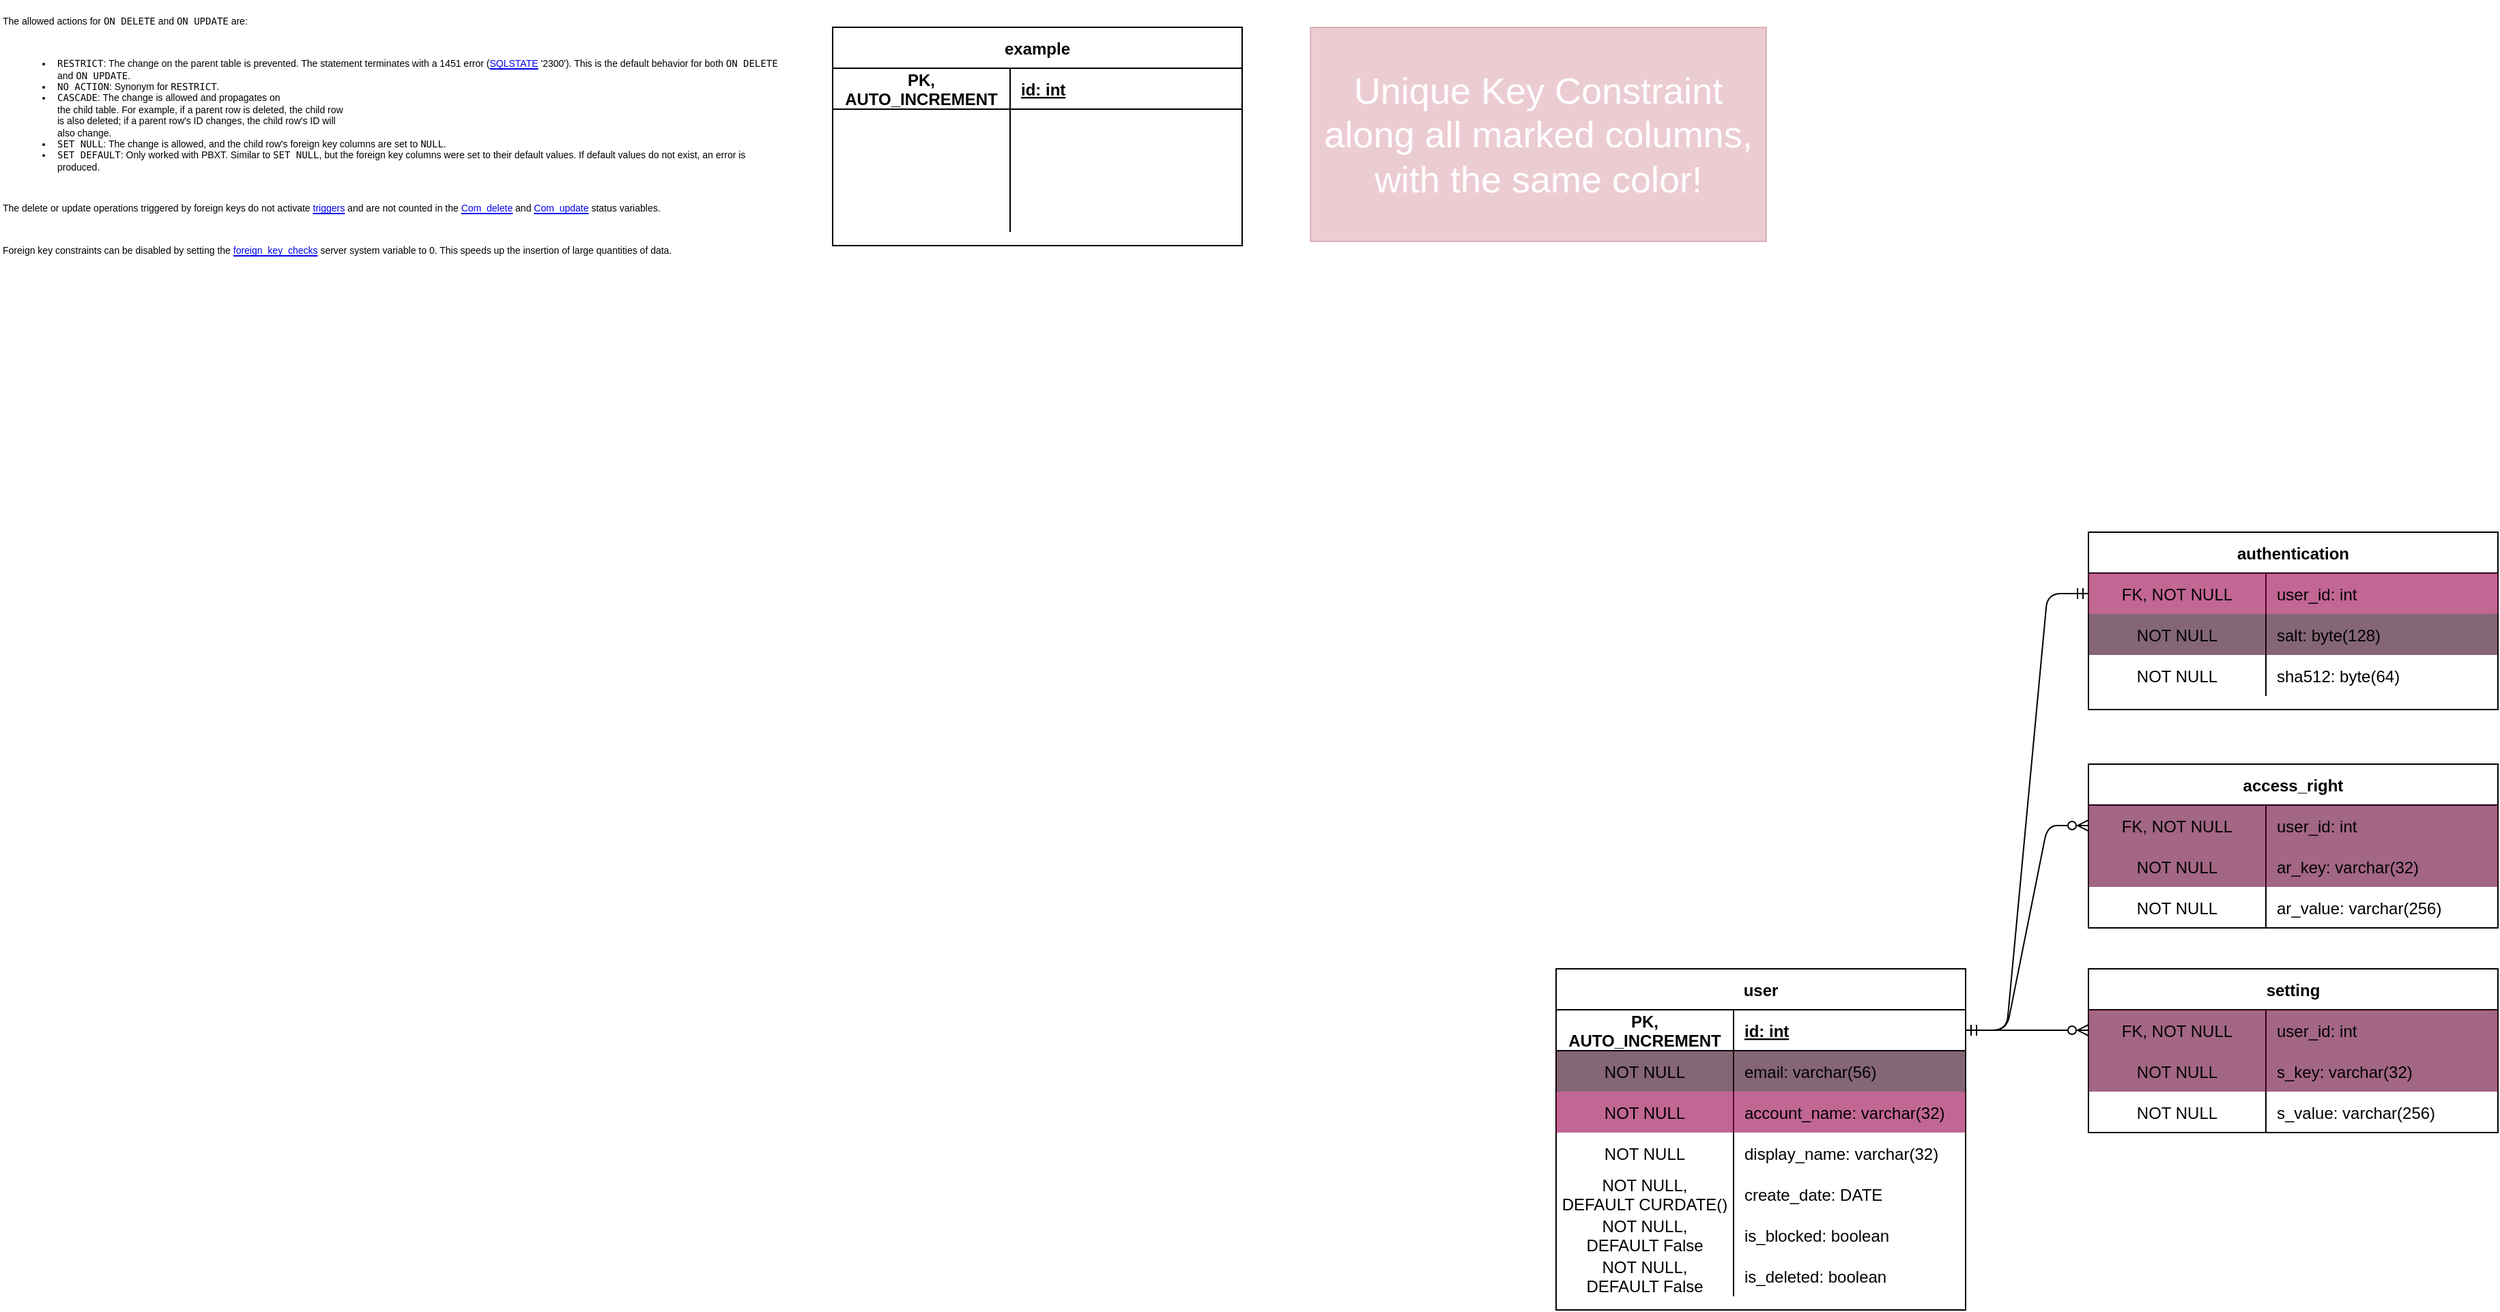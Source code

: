 <mxfile version="14.6.13" type="device"><diagram id="x_R2JpvA1aZ8lOSsyFBb" name="Page-1"><mxGraphModel dx="4642" dy="3376" grid="1" gridSize="10" guides="1" tooltips="1" connect="1" arrows="1" fold="1" page="1" pageScale="1" pageWidth="850" pageHeight="1100" math="0" shadow="0"><root><mxCell id="0"/><mxCell id="1" parent="0"/><mxCell id="do91lJ9aOC8DCXNRdvZz-1" value="example" style="shape=table;startSize=30;container=1;collapsible=1;childLayout=tableLayout;fixedRows=1;rowLines=0;fontStyle=1;align=center;resizeLast=1;fillColor=none;" parent="1" vertex="1"><mxGeometry x="-1040" y="-1450" width="300" height="160" as="geometry"/></mxCell><mxCell id="do91lJ9aOC8DCXNRdvZz-2" value="" style="shape=partialRectangle;collapsible=0;dropTarget=0;pointerEvents=0;fillColor=none;top=0;left=0;bottom=1;right=0;points=[[0,0.5],[1,0.5]];portConstraint=eastwest;" parent="do91lJ9aOC8DCXNRdvZz-1" vertex="1"><mxGeometry y="30" width="300" height="30" as="geometry"/></mxCell><mxCell id="do91lJ9aOC8DCXNRdvZz-3" value="PK,&#10;AUTO_INCREMENT" style="shape=partialRectangle;connectable=0;fillColor=none;top=0;left=0;bottom=0;right=0;fontStyle=1;overflow=hidden;" parent="do91lJ9aOC8DCXNRdvZz-2" vertex="1"><mxGeometry width="130" height="30" as="geometry"/></mxCell><mxCell id="do91lJ9aOC8DCXNRdvZz-4" value="id: int" style="shape=partialRectangle;connectable=0;fillColor=none;top=0;left=0;bottom=0;right=0;align=left;spacingLeft=6;fontStyle=5;overflow=hidden;" parent="do91lJ9aOC8DCXNRdvZz-2" vertex="1"><mxGeometry x="130" width="170" height="30" as="geometry"/></mxCell><mxCell id="do91lJ9aOC8DCXNRdvZz-5" value="" style="shape=partialRectangle;collapsible=0;dropTarget=0;pointerEvents=0;fillColor=none;top=0;left=0;bottom=0;right=0;points=[[0,0.5],[1,0.5]];portConstraint=eastwest;" parent="do91lJ9aOC8DCXNRdvZz-1" vertex="1"><mxGeometry y="60" width="300" height="30" as="geometry"/></mxCell><mxCell id="do91lJ9aOC8DCXNRdvZz-6" value="" style="shape=partialRectangle;connectable=0;fillColor=none;top=0;left=0;bottom=0;right=0;editable=1;overflow=hidden;" parent="do91lJ9aOC8DCXNRdvZz-5" vertex="1"><mxGeometry width="130" height="30" as="geometry"/></mxCell><mxCell id="do91lJ9aOC8DCXNRdvZz-7" value="" style="shape=partialRectangle;connectable=0;fillColor=none;top=0;left=0;bottom=0;right=0;align=left;spacingLeft=6;overflow=hidden;" parent="do91lJ9aOC8DCXNRdvZz-5" vertex="1"><mxGeometry x="130" width="170" height="30" as="geometry"/></mxCell><mxCell id="do91lJ9aOC8DCXNRdvZz-8" value="" style="shape=partialRectangle;collapsible=0;dropTarget=0;pointerEvents=0;fillColor=none;top=0;left=0;bottom=0;right=0;points=[[0,0.5],[1,0.5]];portConstraint=eastwest;" parent="do91lJ9aOC8DCXNRdvZz-1" vertex="1"><mxGeometry y="90" width="300" height="30" as="geometry"/></mxCell><mxCell id="do91lJ9aOC8DCXNRdvZz-9" value="" style="shape=partialRectangle;connectable=0;fillColor=none;top=0;left=0;bottom=0;right=0;editable=1;overflow=hidden;" parent="do91lJ9aOC8DCXNRdvZz-8" vertex="1"><mxGeometry width="130" height="30" as="geometry"/></mxCell><mxCell id="do91lJ9aOC8DCXNRdvZz-10" value="" style="shape=partialRectangle;connectable=0;fillColor=none;top=0;left=0;bottom=0;right=0;align=left;spacingLeft=6;overflow=hidden;" parent="do91lJ9aOC8DCXNRdvZz-8" vertex="1"><mxGeometry x="130" width="170" height="30" as="geometry"/></mxCell><mxCell id="do91lJ9aOC8DCXNRdvZz-11" value="" style="shape=partialRectangle;collapsible=0;dropTarget=0;pointerEvents=0;fillColor=none;top=0;left=0;bottom=0;right=0;points=[[0,0.5],[1,0.5]];portConstraint=eastwest;" parent="do91lJ9aOC8DCXNRdvZz-1" vertex="1"><mxGeometry y="120" width="300" height="30" as="geometry"/></mxCell><mxCell id="do91lJ9aOC8DCXNRdvZz-12" value="" style="shape=partialRectangle;connectable=0;fillColor=none;top=0;left=0;bottom=0;right=0;editable=1;overflow=hidden;" parent="do91lJ9aOC8DCXNRdvZz-11" vertex="1"><mxGeometry width="130" height="30" as="geometry"/></mxCell><mxCell id="do91lJ9aOC8DCXNRdvZz-13" value="" style="shape=partialRectangle;connectable=0;fillColor=none;top=0;left=0;bottom=0;right=0;align=left;spacingLeft=6;overflow=hidden;" parent="do91lJ9aOC8DCXNRdvZz-11" vertex="1"><mxGeometry x="130" width="170" height="30" as="geometry"/></mxCell><mxCell id="do91lJ9aOC8DCXNRdvZz-14" value="user" style="shape=table;startSize=30;container=1;collapsible=1;childLayout=tableLayout;fixedRows=1;rowLines=0;fontStyle=1;align=center;resizeLast=1;fillColor=none;" parent="1" vertex="1"><mxGeometry x="-510" y="-760" width="300" height="250" as="geometry"/></mxCell><mxCell id="do91lJ9aOC8DCXNRdvZz-15" value="" style="shape=partialRectangle;collapsible=0;dropTarget=0;pointerEvents=0;fillColor=none;top=0;left=0;bottom=1;right=0;points=[[0,0.5],[1,0.5]];portConstraint=eastwest;" parent="do91lJ9aOC8DCXNRdvZz-14" vertex="1"><mxGeometry y="30" width="300" height="30" as="geometry"/></mxCell><mxCell id="do91lJ9aOC8DCXNRdvZz-16" value="PK,&#10;AUTO_INCREMENT" style="shape=partialRectangle;connectable=0;fillColor=none;top=0;left=0;bottom=0;right=0;fontStyle=1;overflow=hidden;" parent="do91lJ9aOC8DCXNRdvZz-15" vertex="1"><mxGeometry width="130" height="30" as="geometry"/></mxCell><mxCell id="do91lJ9aOC8DCXNRdvZz-17" value="id: int" style="shape=partialRectangle;connectable=0;fillColor=none;top=0;left=0;bottom=0;right=0;align=left;spacingLeft=6;fontStyle=5;overflow=hidden;" parent="do91lJ9aOC8DCXNRdvZz-15" vertex="1"><mxGeometry x="130" width="170" height="30" as="geometry"/></mxCell><mxCell id="do91lJ9aOC8DCXNRdvZz-18" value="" style="shape=partialRectangle;collapsible=0;dropTarget=0;pointerEvents=0;fillColor=none;top=0;left=0;bottom=0;right=0;points=[[0,0.5],[1,0.5]];portConstraint=eastwest;" parent="do91lJ9aOC8DCXNRdvZz-14" vertex="1"><mxGeometry y="60" width="300" height="30" as="geometry"/></mxCell><mxCell id="do91lJ9aOC8DCXNRdvZz-19" value="NOT NULL" style="shape=partialRectangle;connectable=0;top=0;left=0;bottom=0;right=0;editable=1;overflow=hidden;fillColor=#33001A;fillOpacity=60;" parent="do91lJ9aOC8DCXNRdvZz-18" vertex="1"><mxGeometry width="130" height="30" as="geometry"/></mxCell><mxCell id="do91lJ9aOC8DCXNRdvZz-20" value="email: varchar(56)" style="shape=partialRectangle;connectable=0;top=0;left=0;bottom=0;right=0;align=left;spacingLeft=6;overflow=hidden;fillColor=#33001A;fillOpacity=60;" parent="do91lJ9aOC8DCXNRdvZz-18" vertex="1"><mxGeometry x="130" width="170" height="30" as="geometry"/></mxCell><mxCell id="do91lJ9aOC8DCXNRdvZz-21" value="" style="shape=partialRectangle;collapsible=0;dropTarget=0;pointerEvents=0;fillColor=none;top=0;left=0;bottom=0;right=0;points=[[0,0.5],[1,0.5]];portConstraint=eastwest;" parent="do91lJ9aOC8DCXNRdvZz-14" vertex="1"><mxGeometry y="90" width="300" height="30" as="geometry"/></mxCell><mxCell id="do91lJ9aOC8DCXNRdvZz-22" value="NOT NULL" style="shape=partialRectangle;connectable=0;top=0;left=0;bottom=0;right=0;editable=1;overflow=hidden;fillOpacity=60;fillColor=#99004D;" parent="do91lJ9aOC8DCXNRdvZz-21" vertex="1"><mxGeometry width="130" height="30" as="geometry"/></mxCell><mxCell id="do91lJ9aOC8DCXNRdvZz-23" value="account_name: varchar(32)" style="shape=partialRectangle;connectable=0;top=0;left=0;bottom=0;right=0;align=left;spacingLeft=6;overflow=hidden;fillOpacity=60;fillColor=#99004D;" parent="do91lJ9aOC8DCXNRdvZz-21" vertex="1"><mxGeometry x="130" width="170" height="30" as="geometry"/></mxCell><mxCell id="do91lJ9aOC8DCXNRdvZz-24" value="" style="shape=partialRectangle;collapsible=0;dropTarget=0;pointerEvents=0;fillColor=none;top=0;left=0;bottom=0;right=0;points=[[0,0.5],[1,0.5]];portConstraint=eastwest;" parent="do91lJ9aOC8DCXNRdvZz-14" vertex="1"><mxGeometry y="120" width="300" height="30" as="geometry"/></mxCell><mxCell id="do91lJ9aOC8DCXNRdvZz-25" value="NOT NULL" style="shape=partialRectangle;connectable=0;fillColor=none;top=0;left=0;bottom=0;right=0;editable=1;overflow=hidden;" parent="do91lJ9aOC8DCXNRdvZz-24" vertex="1"><mxGeometry width="130" height="30" as="geometry"/></mxCell><mxCell id="do91lJ9aOC8DCXNRdvZz-26" value="display_name: varchar(32)" style="shape=partialRectangle;connectable=0;fillColor=none;top=0;left=0;bottom=0;right=0;align=left;spacingLeft=6;overflow=hidden;" parent="do91lJ9aOC8DCXNRdvZz-24" vertex="1"><mxGeometry x="130" width="170" height="30" as="geometry"/></mxCell><mxCell id="do91lJ9aOC8DCXNRdvZz-30" value="" style="shape=partialRectangle;collapsible=0;dropTarget=0;pointerEvents=0;fillColor=none;top=0;left=0;bottom=0;right=0;points=[[0,0.5],[1,0.5]];portConstraint=eastwest;" parent="do91lJ9aOC8DCXNRdvZz-14" vertex="1"><mxGeometry y="150" width="300" height="30" as="geometry"/></mxCell><mxCell id="do91lJ9aOC8DCXNRdvZz-31" value="NOT NULL,&#10;DEFAULT CURDATE()" style="shape=partialRectangle;connectable=0;fillColor=none;top=0;left=0;bottom=0;right=0;editable=1;overflow=hidden;" parent="do91lJ9aOC8DCXNRdvZz-30" vertex="1"><mxGeometry width="130" height="30" as="geometry"/></mxCell><mxCell id="do91lJ9aOC8DCXNRdvZz-32" value="create_date: DATE" style="shape=partialRectangle;connectable=0;fillColor=none;top=0;left=0;bottom=0;right=0;align=left;spacingLeft=6;overflow=hidden;" parent="do91lJ9aOC8DCXNRdvZz-30" vertex="1"><mxGeometry x="130" width="170" height="30" as="geometry"/></mxCell><mxCell id="do91lJ9aOC8DCXNRdvZz-33" value="" style="shape=partialRectangle;collapsible=0;dropTarget=0;pointerEvents=0;fillColor=none;top=0;left=0;bottom=0;right=0;points=[[0,0.5],[1,0.5]];portConstraint=eastwest;" parent="do91lJ9aOC8DCXNRdvZz-14" vertex="1"><mxGeometry y="180" width="300" height="30" as="geometry"/></mxCell><mxCell id="do91lJ9aOC8DCXNRdvZz-34" value="NOT NULL,&#10;DEFAULT False" style="shape=partialRectangle;connectable=0;fillColor=none;top=0;left=0;bottom=0;right=0;editable=1;overflow=hidden;" parent="do91lJ9aOC8DCXNRdvZz-33" vertex="1"><mxGeometry width="130" height="30" as="geometry"/></mxCell><mxCell id="do91lJ9aOC8DCXNRdvZz-35" value="is_blocked: boolean" style="shape=partialRectangle;connectable=0;fillColor=none;top=0;left=0;bottom=0;right=0;align=left;spacingLeft=6;overflow=hidden;" parent="do91lJ9aOC8DCXNRdvZz-33" vertex="1"><mxGeometry x="130" width="170" height="30" as="geometry"/></mxCell><mxCell id="do91lJ9aOC8DCXNRdvZz-36" value="" style="shape=partialRectangle;collapsible=0;dropTarget=0;pointerEvents=0;fillColor=none;top=0;left=0;bottom=0;right=0;points=[[0,0.5],[1,0.5]];portConstraint=eastwest;" parent="do91lJ9aOC8DCXNRdvZz-14" vertex="1"><mxGeometry y="210" width="300" height="30" as="geometry"/></mxCell><mxCell id="do91lJ9aOC8DCXNRdvZz-37" value="NOT NULL,&#10;DEFAULT False" style="shape=partialRectangle;connectable=0;fillColor=none;top=0;left=0;bottom=0;right=0;editable=1;overflow=hidden;" parent="do91lJ9aOC8DCXNRdvZz-36" vertex="1"><mxGeometry width="130" height="30" as="geometry"/></mxCell><mxCell id="do91lJ9aOC8DCXNRdvZz-38" value="is_deleted: boolean" style="shape=partialRectangle;connectable=0;fillColor=none;top=0;left=0;bottom=0;right=0;align=left;spacingLeft=6;overflow=hidden;" parent="do91lJ9aOC8DCXNRdvZz-36" vertex="1"><mxGeometry x="130" width="170" height="30" as="geometry"/></mxCell><mxCell id="do91lJ9aOC8DCXNRdvZz-39" value="authentication" style="shape=table;startSize=30;container=1;collapsible=1;childLayout=tableLayout;fixedRows=1;rowLines=0;fontStyle=1;align=center;resizeLast=1;fillColor=none;" parent="1" vertex="1"><mxGeometry x="-120" y="-1080" width="300" height="130" as="geometry"/></mxCell><mxCell id="do91lJ9aOC8DCXNRdvZz-43" value="" style="shape=partialRectangle;collapsible=0;dropTarget=0;pointerEvents=0;fillColor=none;top=0;left=0;bottom=0;right=0;points=[[0,0.5],[1,0.5]];portConstraint=eastwest;" parent="do91lJ9aOC8DCXNRdvZz-39" vertex="1"><mxGeometry y="30" width="300" height="30" as="geometry"/></mxCell><mxCell id="do91lJ9aOC8DCXNRdvZz-44" value="FK, NOT NULL" style="shape=partialRectangle;connectable=0;top=0;left=0;bottom=0;right=0;editable=1;overflow=hidden;fillOpacity=60;fillColor=#99004D;" parent="do91lJ9aOC8DCXNRdvZz-43" vertex="1"><mxGeometry width="130" height="30" as="geometry"/></mxCell><mxCell id="do91lJ9aOC8DCXNRdvZz-45" value="user_id: int" style="shape=partialRectangle;connectable=0;top=0;left=0;bottom=0;right=0;align=left;spacingLeft=6;overflow=hidden;fillOpacity=60;fillColor=#99004D;" parent="do91lJ9aOC8DCXNRdvZz-43" vertex="1"><mxGeometry x="130" width="170" height="30" as="geometry"/></mxCell><mxCell id="do91lJ9aOC8DCXNRdvZz-49" value="" style="shape=partialRectangle;collapsible=0;dropTarget=0;pointerEvents=0;fillColor=none;top=0;left=0;bottom=0;right=0;points=[[0,0.5],[1,0.5]];portConstraint=eastwest;" parent="do91lJ9aOC8DCXNRdvZz-39" vertex="1"><mxGeometry y="60" width="300" height="30" as="geometry"/></mxCell><mxCell id="do91lJ9aOC8DCXNRdvZz-50" value="NOT NULL" style="shape=partialRectangle;connectable=0;top=0;left=0;bottom=0;right=0;editable=1;overflow=hidden;fillColor=#33001A;fillOpacity=60;" parent="do91lJ9aOC8DCXNRdvZz-49" vertex="1"><mxGeometry width="130" height="30" as="geometry"/></mxCell><mxCell id="do91lJ9aOC8DCXNRdvZz-51" value="salt: byte(128)" style="shape=partialRectangle;connectable=0;top=0;left=0;bottom=0;right=0;align=left;spacingLeft=6;overflow=hidden;fillColor=#33001A;fillOpacity=60;" parent="do91lJ9aOC8DCXNRdvZz-49" vertex="1"><mxGeometry x="130" width="170" height="30" as="geometry"/></mxCell><mxCell id="do91lJ9aOC8DCXNRdvZz-52" value="" style="shape=partialRectangle;collapsible=0;dropTarget=0;pointerEvents=0;fillColor=none;top=0;left=0;bottom=0;right=0;points=[[0,0.5],[1,0.5]];portConstraint=eastwest;" parent="do91lJ9aOC8DCXNRdvZz-39" vertex="1"><mxGeometry y="90" width="300" height="30" as="geometry"/></mxCell><mxCell id="do91lJ9aOC8DCXNRdvZz-53" value="NOT NULL" style="shape=partialRectangle;connectable=0;fillColor=none;top=0;left=0;bottom=0;right=0;editable=1;overflow=hidden;" parent="do91lJ9aOC8DCXNRdvZz-52" vertex="1"><mxGeometry width="130" height="30" as="geometry"/></mxCell><mxCell id="do91lJ9aOC8DCXNRdvZz-54" value="sha512: byte(64)" style="shape=partialRectangle;connectable=0;fillColor=none;top=0;left=0;bottom=0;right=0;align=left;spacingLeft=6;overflow=hidden;" parent="do91lJ9aOC8DCXNRdvZz-52" vertex="1"><mxGeometry x="130" width="170" height="30" as="geometry"/></mxCell><mxCell id="do91lJ9aOC8DCXNRdvZz-61" value="" style="edgeStyle=entityRelationEdgeStyle;fontSize=12;html=1;endArrow=ERmandOne;endFill=0;startArrow=ERmandOne;startFill=0;entryX=1;entryY=0.5;entryDx=0;entryDy=0;exitX=0;exitY=0.5;exitDx=0;exitDy=0;" parent="1" source="do91lJ9aOC8DCXNRdvZz-43" target="do91lJ9aOC8DCXNRdvZz-15" edge="1"><mxGeometry width="100" height="100" relative="1" as="geometry"><mxPoint x="-680" y="-580" as="sourcePoint"/><mxPoint x="-580" y="-680" as="targetPoint"/></mxGeometry></mxCell><mxCell id="do91lJ9aOC8DCXNRdvZz-63" value="&lt;p style=&quot;font-size: 7px;&quot;&gt;The allowed actions for &lt;code style=&quot;font-size: 7px;&quot;&gt;ON DELETE&lt;/code&gt; and &lt;code style=&quot;font-size: 7px;&quot;&gt;ON UPDATE&lt;/code&gt; are:&lt;/p&gt;&lt;br style=&quot;font-size: 7px;&quot;&gt;&lt;ul style=&quot;font-size: 7px;&quot;&gt;&lt;li style=&quot;font-size: 7px;&quot;&gt;&lt;code style=&quot;font-size: 7px;&quot;&gt;RESTRICT&lt;/code&gt;: The change on the parent table is prevented. The statement terminates with a 1451 error (&lt;a href=&quot;https://mariadb.com/kb/en/sqlstate/&quot; style=&quot;font-size: 7px;&quot;&gt;SQLSTATE&lt;/a&gt; '2300'). This is the default behavior for both &lt;code style=&quot;font-size: 7px;&quot;&gt;ON DELETE&lt;/code&gt; and &lt;code style=&quot;font-size: 7px;&quot;&gt;ON UPDATE&lt;/code&gt;.&lt;br style=&quot;font-size: 7px;&quot;&gt;&lt;/li&gt;&lt;li style=&quot;font-size: 7px;&quot;&gt;&lt;code style=&quot;font-size: 7px;&quot;&gt;NO ACTION&lt;/code&gt;: Synonym for &lt;code style=&quot;font-size: 7px;&quot;&gt;RESTRICT&lt;/code&gt;.&lt;br style=&quot;font-size: 7px;&quot;&gt;&lt;/li&gt;&lt;li style=&quot;font-size: 7px;&quot;&gt;&lt;code style=&quot;font-size: 7px;&quot;&gt;CASCADE&lt;/code&gt;: The change is allowed and propagates on &lt;br style=&quot;font-size: 7px;&quot;&gt;the child table. For example, if a parent row is deleted, the child row &lt;br style=&quot;font-size: 7px;&quot;&gt;is also deleted; if a parent row's ID changes, the child row's ID will &lt;br style=&quot;font-size: 7px;&quot;&gt;also change.&lt;br style=&quot;font-size: 7px;&quot;&gt;&lt;/li&gt;&lt;li style=&quot;font-size: 7px;&quot;&gt;&lt;code style=&quot;font-size: 7px;&quot;&gt;SET NULL&lt;/code&gt;: The change is allowed, and the child row's foreign key columns are set to &lt;code style=&quot;font-size: 7px;&quot;&gt;NULL&lt;/code&gt;.&lt;br style=&quot;font-size: 7px;&quot;&gt;&lt;/li&gt;&lt;li style=&quot;font-size: 7px;&quot;&gt;&lt;code style=&quot;font-size: 7px;&quot;&gt;SET DEFAULT&lt;/code&gt;: Only worked with PBXT. Similar to &lt;code style=&quot;font-size: 7px;&quot;&gt;SET NULL&lt;/code&gt;, but the foreign key columns were set to their default values. If default values do not exist, an error is produced.&lt;br style=&quot;font-size: 7px;&quot;&gt;&lt;/li&gt;&lt;/ul&gt;&lt;br style=&quot;font-size: 7px;&quot;&gt;&lt;p style=&quot;font-size: 7px;&quot;&gt;The delete or update operations triggered by foreign keys do not activate &lt;a href=&quot;https://mariadb.com/kb/en/triggers/&quot; style=&quot;font-size: 7px;&quot;&gt;triggers&lt;/a&gt; and are not counted in the &lt;a href=&quot;https://mariadb.com/kb/en/server-status-variables/#com_delete&quot; style=&quot;font-size: 7px;&quot;&gt;Com_delete&lt;/a&gt; and &lt;a href=&quot;https://mariadb.com/kb/en/server-status-variables/#com_update&quot; style=&quot;font-size: 7px;&quot;&gt;Com_update&lt;/a&gt; status variables.&lt;/p&gt;&lt;br style=&quot;font-size: 7px;&quot;&gt;&lt;p style=&quot;font-size: 7px;&quot;&gt;Foreign key constraints can be disabled by setting the &lt;a href=&quot;https://mariadb.com/kb/en/server-system-variables/#foreign_key_checks&quot; style=&quot;font-size: 7px;&quot;&gt;foreign_key_checks&lt;/a&gt; server system variable to 0. This speeds up the insertion of large quantities of data.&lt;/p&gt;" style="text;html=1;strokeColor=none;fillColor=none;align=left;verticalAlign=middle;whiteSpace=wrap;rounded=0;fontSize=7;" parent="1" vertex="1"><mxGeometry x="-1650" y="-1470" width="570" height="200" as="geometry"/></mxCell><mxCell id="do91lJ9aOC8DCXNRdvZz-64" value="setting" style="shape=table;startSize=30;container=1;collapsible=1;childLayout=tableLayout;fixedRows=1;rowLines=0;fontStyle=1;align=center;resizeLast=1;fillColor=none;" parent="1" vertex="1"><mxGeometry x="-120" y="-760" width="300" height="120" as="geometry"/></mxCell><mxCell id="do91lJ9aOC8DCXNRdvZz-68" value="" style="shape=partialRectangle;collapsible=0;dropTarget=0;pointerEvents=0;fillColor=none;top=0;left=0;bottom=0;right=0;points=[[0,0.5],[1,0.5]];portConstraint=eastwest;" parent="do91lJ9aOC8DCXNRdvZz-64" vertex="1"><mxGeometry y="30" width="300" height="30" as="geometry"/></mxCell><mxCell id="do91lJ9aOC8DCXNRdvZz-69" value="FK, NOT NULL" style="shape=partialRectangle;connectable=0;top=0;left=0;bottom=0;right=0;editable=1;overflow=hidden;fillOpacity=60;fillColor=#660033;" parent="do91lJ9aOC8DCXNRdvZz-68" vertex="1"><mxGeometry width="130" height="30" as="geometry"/></mxCell><mxCell id="do91lJ9aOC8DCXNRdvZz-70" value="user_id: int" style="shape=partialRectangle;connectable=0;top=0;left=0;bottom=0;right=0;align=left;spacingLeft=6;overflow=hidden;fillOpacity=60;fillColor=#660033;" parent="do91lJ9aOC8DCXNRdvZz-68" vertex="1"><mxGeometry x="130" width="170" height="30" as="geometry"/></mxCell><mxCell id="do91lJ9aOC8DCXNRdvZz-71" value="" style="shape=partialRectangle;collapsible=0;dropTarget=0;pointerEvents=0;fillColor=none;top=0;left=0;bottom=0;right=0;points=[[0,0.5],[1,0.5]];portConstraint=eastwest;" parent="do91lJ9aOC8DCXNRdvZz-64" vertex="1"><mxGeometry y="60" width="300" height="30" as="geometry"/></mxCell><mxCell id="do91lJ9aOC8DCXNRdvZz-72" value="NOT NULL" style="shape=partialRectangle;connectable=0;top=0;left=0;bottom=0;right=0;editable=1;overflow=hidden;fillOpacity=60;fillColor=#660033;" parent="do91lJ9aOC8DCXNRdvZz-71" vertex="1"><mxGeometry width="130" height="30" as="geometry"/></mxCell><mxCell id="do91lJ9aOC8DCXNRdvZz-73" value="s_key: varchar(32)" style="shape=partialRectangle;connectable=0;top=0;left=0;bottom=0;right=0;align=left;spacingLeft=6;overflow=hidden;fillOpacity=60;fillColor=#660033;" parent="do91lJ9aOC8DCXNRdvZz-71" vertex="1"><mxGeometry x="130" width="170" height="30" as="geometry"/></mxCell><mxCell id="do91lJ9aOC8DCXNRdvZz-74" value="" style="shape=partialRectangle;collapsible=0;dropTarget=0;pointerEvents=0;fillColor=none;top=0;left=0;bottom=0;right=0;points=[[0,0.5],[1,0.5]];portConstraint=eastwest;" parent="do91lJ9aOC8DCXNRdvZz-64" vertex="1"><mxGeometry y="90" width="300" height="30" as="geometry"/></mxCell><mxCell id="do91lJ9aOC8DCXNRdvZz-75" value="NOT NULL" style="shape=partialRectangle;connectable=0;fillColor=none;top=0;left=0;bottom=0;right=0;editable=1;overflow=hidden;" parent="do91lJ9aOC8DCXNRdvZz-74" vertex="1"><mxGeometry width="130" height="30" as="geometry"/></mxCell><mxCell id="do91lJ9aOC8DCXNRdvZz-76" value="s_value: varchar(256)" style="shape=partialRectangle;connectable=0;fillColor=none;top=0;left=0;bottom=0;right=0;align=left;spacingLeft=6;overflow=hidden;" parent="do91lJ9aOC8DCXNRdvZz-74" vertex="1"><mxGeometry x="130" width="170" height="30" as="geometry"/></mxCell><mxCell id="do91lJ9aOC8DCXNRdvZz-77" value="access_right" style="shape=table;startSize=30;container=1;collapsible=1;childLayout=tableLayout;fixedRows=1;rowLines=0;fontStyle=1;align=center;resizeLast=1;fillColor=none;" parent="1" vertex="1"><mxGeometry x="-120" y="-910" width="300" height="120" as="geometry"/></mxCell><mxCell id="do91lJ9aOC8DCXNRdvZz-78" value="" style="shape=partialRectangle;collapsible=0;dropTarget=0;pointerEvents=0;fillColor=none;top=0;left=0;bottom=0;right=0;points=[[0,0.5],[1,0.5]];portConstraint=eastwest;" parent="do91lJ9aOC8DCXNRdvZz-77" vertex="1"><mxGeometry y="30" width="300" height="30" as="geometry"/></mxCell><mxCell id="do91lJ9aOC8DCXNRdvZz-79" value="FK, NOT NULL" style="shape=partialRectangle;connectable=0;top=0;left=0;bottom=0;right=0;editable=1;overflow=hidden;fillOpacity=60;fillColor=#660033;" parent="do91lJ9aOC8DCXNRdvZz-78" vertex="1"><mxGeometry width="130" height="30" as="geometry"/></mxCell><mxCell id="do91lJ9aOC8DCXNRdvZz-80" value="user_id: int" style="shape=partialRectangle;connectable=0;top=0;left=0;bottom=0;right=0;align=left;spacingLeft=6;overflow=hidden;fillOpacity=60;fillColor=#660033;" parent="do91lJ9aOC8DCXNRdvZz-78" vertex="1"><mxGeometry x="130" width="170" height="30" as="geometry"/></mxCell><mxCell id="do91lJ9aOC8DCXNRdvZz-81" value="" style="shape=partialRectangle;collapsible=0;dropTarget=0;pointerEvents=0;fillColor=none;top=0;left=0;bottom=0;right=0;points=[[0,0.5],[1,0.5]];portConstraint=eastwest;" parent="do91lJ9aOC8DCXNRdvZz-77" vertex="1"><mxGeometry y="60" width="300" height="30" as="geometry"/></mxCell><mxCell id="do91lJ9aOC8DCXNRdvZz-82" value="NOT NULL" style="shape=partialRectangle;connectable=0;top=0;left=0;bottom=0;right=0;editable=1;overflow=hidden;fillOpacity=60;fillColor=#660033;" parent="do91lJ9aOC8DCXNRdvZz-81" vertex="1"><mxGeometry width="130" height="30" as="geometry"/></mxCell><mxCell id="do91lJ9aOC8DCXNRdvZz-83" value="ar_key: varchar(32)" style="shape=partialRectangle;connectable=0;top=0;left=0;bottom=0;right=0;align=left;spacingLeft=6;overflow=hidden;fillOpacity=60;fillColor=#660033;" parent="do91lJ9aOC8DCXNRdvZz-81" vertex="1"><mxGeometry x="130" width="170" height="30" as="geometry"/></mxCell><mxCell id="do91lJ9aOC8DCXNRdvZz-84" value="" style="shape=partialRectangle;collapsible=0;dropTarget=0;pointerEvents=0;fillColor=none;top=0;left=0;bottom=0;right=0;points=[[0,0.5],[1,0.5]];portConstraint=eastwest;" parent="do91lJ9aOC8DCXNRdvZz-77" vertex="1"><mxGeometry y="90" width="300" height="30" as="geometry"/></mxCell><mxCell id="do91lJ9aOC8DCXNRdvZz-85" value="NOT NULL" style="shape=partialRectangle;connectable=0;fillColor=none;top=0;left=0;bottom=0;right=0;editable=1;overflow=hidden;" parent="do91lJ9aOC8DCXNRdvZz-84" vertex="1"><mxGeometry width="130" height="30" as="geometry"/></mxCell><mxCell id="do91lJ9aOC8DCXNRdvZz-86" value="ar_value: varchar(256)" style="shape=partialRectangle;connectable=0;fillColor=none;top=0;left=0;bottom=0;right=0;align=left;spacingLeft=6;overflow=hidden;" parent="do91lJ9aOC8DCXNRdvZz-84" vertex="1"><mxGeometry x="130" width="170" height="30" as="geometry"/></mxCell><mxCell id="do91lJ9aOC8DCXNRdvZz-87" value="" style="edgeStyle=entityRelationEdgeStyle;fontSize=12;html=1;endArrow=ERzeroToMany;endFill=0;startArrow=ERmandOne;startFill=0;entryX=0;entryY=0.5;entryDx=0;entryDy=0;exitX=1;exitY=0.5;exitDx=0;exitDy=0;" parent="1" source="do91lJ9aOC8DCXNRdvZz-15" target="do91lJ9aOC8DCXNRdvZz-68" edge="1"><mxGeometry width="100" height="100" relative="1" as="geometry"><mxPoint x="-360.0" y="-920" as="sourcePoint"/><mxPoint x="-200" y="-830" as="targetPoint"/></mxGeometry></mxCell><mxCell id="do91lJ9aOC8DCXNRdvZz-88" value="" style="edgeStyle=entityRelationEdgeStyle;fontSize=12;html=1;endArrow=ERzeroToMany;endFill=0;startArrow=ERmandOne;startFill=0;entryX=0;entryY=0.5;entryDx=0;entryDy=0;exitX=1;exitY=0.5;exitDx=0;exitDy=0;" parent="1" source="do91lJ9aOC8DCXNRdvZz-15" target="do91lJ9aOC8DCXNRdvZz-78" edge="1"><mxGeometry width="100" height="100" relative="1" as="geometry"><mxPoint x="-200" y="-705" as="sourcePoint"/><mxPoint x="-120" y="-865" as="targetPoint"/></mxGeometry></mxCell><mxCell id="do91lJ9aOC8DCXNRdvZz-102" value="Unique Key Constraint along all marked columns, with the same color!" style="text;html=1;strokeColor=#6F0000;fillColor=#a20025;align=center;verticalAlign=middle;whiteSpace=wrap;rounded=0;opacity=20;fontColor=#ffffff;fontSize=27;" parent="1" vertex="1"><mxGeometry x="-690" y="-1450" width="334" height="157" as="geometry"/></mxCell></root></mxGraphModel></diagram></mxfile>